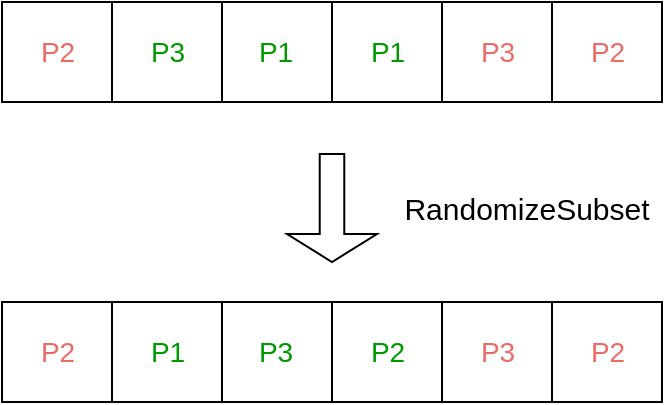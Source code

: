 <mxfile version="23.0.2" type="device">
  <diagram name="Page-1" id="oJW4RRRlGO9KFvshEkQ7">
    <mxGraphModel dx="1050" dy="611" grid="1" gridSize="10" guides="1" tooltips="1" connect="1" arrows="1" fold="1" page="1" pageScale="1" pageWidth="827" pageHeight="1169" background="none" math="0" shadow="0">
      <root>
        <mxCell id="0" />
        <mxCell id="1" parent="0" />
        <mxCell id="fzTZWOh_sr2FfyW-UPfK-2" value="" style="shape=process;whiteSpace=wrap;html=1;backgroundOutline=1;size=0.5;" parent="1" vertex="1">
          <mxGeometry x="200" y="110" width="110" height="50" as="geometry" />
        </mxCell>
        <mxCell id="fzTZWOh_sr2FfyW-UPfK-10" value="" style="shape=process;whiteSpace=wrap;html=1;backgroundOutline=1;size=0.5;align=center;" parent="1" vertex="1">
          <mxGeometry x="310" y="110" width="110" height="50" as="geometry" />
        </mxCell>
        <mxCell id="fzTZWOh_sr2FfyW-UPfK-11" value="" style="shape=process;whiteSpace=wrap;html=1;backgroundOutline=1;size=0.5;" parent="1" vertex="1">
          <mxGeometry x="420" y="110" width="110" height="50" as="geometry" />
        </mxCell>
        <mxCell id="fzTZWOh_sr2FfyW-UPfK-12" value="" style="shape=singleArrow;direction=south;whiteSpace=wrap;html=1;arrowWidth=0.273;arrowSize=0.259;" parent="1" vertex="1">
          <mxGeometry x="342.5" y="186" width="45" height="54" as="geometry" />
        </mxCell>
        <mxCell id="fzTZWOh_sr2FfyW-UPfK-13" value="&lt;font color=&quot;#ea6b66&quot; style=&quot;font-size: 14px;&quot;&gt;P2&lt;/font&gt;" style="text;html=1;strokeColor=none;fillColor=none;align=center;verticalAlign=middle;whiteSpace=wrap;rounded=0;" parent="1" vertex="1">
          <mxGeometry x="203" y="110" width="50" height="50" as="geometry" />
        </mxCell>
        <mxCell id="fzTZWOh_sr2FfyW-UPfK-14" value="&lt;font color=&quot;#009900&quot; style=&quot;font-size: 14px;&quot;&gt;P3&lt;/font&gt;" style="text;html=1;strokeColor=none;fillColor=none;align=center;verticalAlign=middle;whiteSpace=wrap;rounded=0;" parent="1" vertex="1">
          <mxGeometry x="258" y="110" width="50" height="50" as="geometry" />
        </mxCell>
        <mxCell id="fzTZWOh_sr2FfyW-UPfK-15" value="&lt;font color=&quot;#009900&quot; style=&quot;font-size: 14px;&quot;&gt;P1&lt;/font&gt;" style="text;html=1;strokeColor=none;fillColor=none;align=center;verticalAlign=middle;whiteSpace=wrap;rounded=0;" parent="1" vertex="1">
          <mxGeometry x="312" y="110" width="50" height="50" as="geometry" />
        </mxCell>
        <mxCell id="fzTZWOh_sr2FfyW-UPfK-16" value="&lt;font color=&quot;#009900&quot; style=&quot;font-size: 14px;&quot;&gt;P1&lt;/font&gt;" style="text;html=1;strokeColor=none;fillColor=none;align=center;verticalAlign=middle;whiteSpace=wrap;rounded=0;" parent="1" vertex="1">
          <mxGeometry x="368" y="110" width="50" height="50" as="geometry" />
        </mxCell>
        <mxCell id="fzTZWOh_sr2FfyW-UPfK-17" value="&lt;font color=&quot;#ea6b66&quot; style=&quot;font-size: 14px;&quot;&gt;P3&lt;/font&gt;" style="text;html=1;strokeColor=none;fillColor=none;align=center;verticalAlign=middle;whiteSpace=wrap;rounded=0;" parent="1" vertex="1">
          <mxGeometry x="423" y="110" width="50" height="50" as="geometry" />
        </mxCell>
        <mxCell id="fzTZWOh_sr2FfyW-UPfK-18" value="&lt;font style=&quot;font-size: 14px;&quot; color=&quot;#ea6b66&quot;&gt;P2&lt;/font&gt;" style="text;html=1;strokeColor=none;fillColor=none;align=center;verticalAlign=middle;whiteSpace=wrap;rounded=0;" parent="1" vertex="1">
          <mxGeometry x="478" y="110" width="50" height="50" as="geometry" />
        </mxCell>
        <mxCell id="fzTZWOh_sr2FfyW-UPfK-58" value="&lt;font style=&quot;font-size: 15px;&quot;&gt;RandomizeSubset&lt;/font&gt;" style="text;html=1;strokeColor=none;fillColor=none;align=center;verticalAlign=middle;whiteSpace=wrap;rounded=0;" parent="1" vertex="1">
          <mxGeometry x="395.5" y="197" width="132.5" height="32" as="geometry" />
        </mxCell>
        <mxCell id="U4vuDA3ogn_ZmVwreYOG-1" value="" style="shape=process;whiteSpace=wrap;html=1;backgroundOutline=1;size=0.5;" parent="1" vertex="1">
          <mxGeometry x="200" y="260" width="110" height="50" as="geometry" />
        </mxCell>
        <mxCell id="U4vuDA3ogn_ZmVwreYOG-2" value="" style="shape=process;whiteSpace=wrap;html=1;backgroundOutline=1;size=0.5;align=center;" parent="1" vertex="1">
          <mxGeometry x="310" y="260" width="110" height="50" as="geometry" />
        </mxCell>
        <mxCell id="U4vuDA3ogn_ZmVwreYOG-3" value="" style="shape=process;whiteSpace=wrap;html=1;backgroundOutline=1;size=0.5;" parent="1" vertex="1">
          <mxGeometry x="420" y="260" width="110" height="50" as="geometry" />
        </mxCell>
        <mxCell id="U4vuDA3ogn_ZmVwreYOG-4" value="&lt;font color=&quot;#ea6b66&quot; style=&quot;font-size: 14px;&quot;&gt;P2&lt;/font&gt;" style="text;html=1;strokeColor=none;fillColor=none;align=center;verticalAlign=middle;whiteSpace=wrap;rounded=0;" parent="1" vertex="1">
          <mxGeometry x="203" y="260" width="50" height="50" as="geometry" />
        </mxCell>
        <mxCell id="U4vuDA3ogn_ZmVwreYOG-5" value="&lt;font color=&quot;#009900&quot; style=&quot;font-size: 14px;&quot;&gt;P1&lt;/font&gt;" style="text;html=1;strokeColor=none;fillColor=none;align=center;verticalAlign=middle;whiteSpace=wrap;rounded=0;" parent="1" vertex="1">
          <mxGeometry x="258" y="260" width="50" height="50" as="geometry" />
        </mxCell>
        <mxCell id="U4vuDA3ogn_ZmVwreYOG-6" value="&lt;font color=&quot;#009900&quot; style=&quot;font-size: 14px;&quot;&gt;P3&lt;/font&gt;" style="text;html=1;strokeColor=none;fillColor=none;align=center;verticalAlign=middle;whiteSpace=wrap;rounded=0;" parent="1" vertex="1">
          <mxGeometry x="312" y="260" width="50" height="50" as="geometry" />
        </mxCell>
        <mxCell id="U4vuDA3ogn_ZmVwreYOG-7" value="&lt;font color=&quot;#009900&quot; style=&quot;font-size: 14px;&quot;&gt;P2&lt;/font&gt;" style="text;html=1;strokeColor=none;fillColor=none;align=center;verticalAlign=middle;whiteSpace=wrap;rounded=0;" parent="1" vertex="1">
          <mxGeometry x="368" y="260" width="50" height="50" as="geometry" />
        </mxCell>
        <mxCell id="U4vuDA3ogn_ZmVwreYOG-8" value="&lt;font color=&quot;#ea6b66&quot; style=&quot;font-size: 14px;&quot;&gt;P3&lt;/font&gt;" style="text;html=1;strokeColor=none;fillColor=none;align=center;verticalAlign=middle;whiteSpace=wrap;rounded=0;" parent="1" vertex="1">
          <mxGeometry x="423" y="260" width="50" height="50" as="geometry" />
        </mxCell>
        <mxCell id="U4vuDA3ogn_ZmVwreYOG-9" value="&lt;font style=&quot;font-size: 14px;&quot; color=&quot;#ea6b66&quot;&gt;P2&lt;/font&gt;" style="text;html=1;strokeColor=none;fillColor=none;align=center;verticalAlign=middle;whiteSpace=wrap;rounded=0;" parent="1" vertex="1">
          <mxGeometry x="478" y="260" width="50" height="50" as="geometry" />
        </mxCell>
      </root>
    </mxGraphModel>
  </diagram>
</mxfile>
